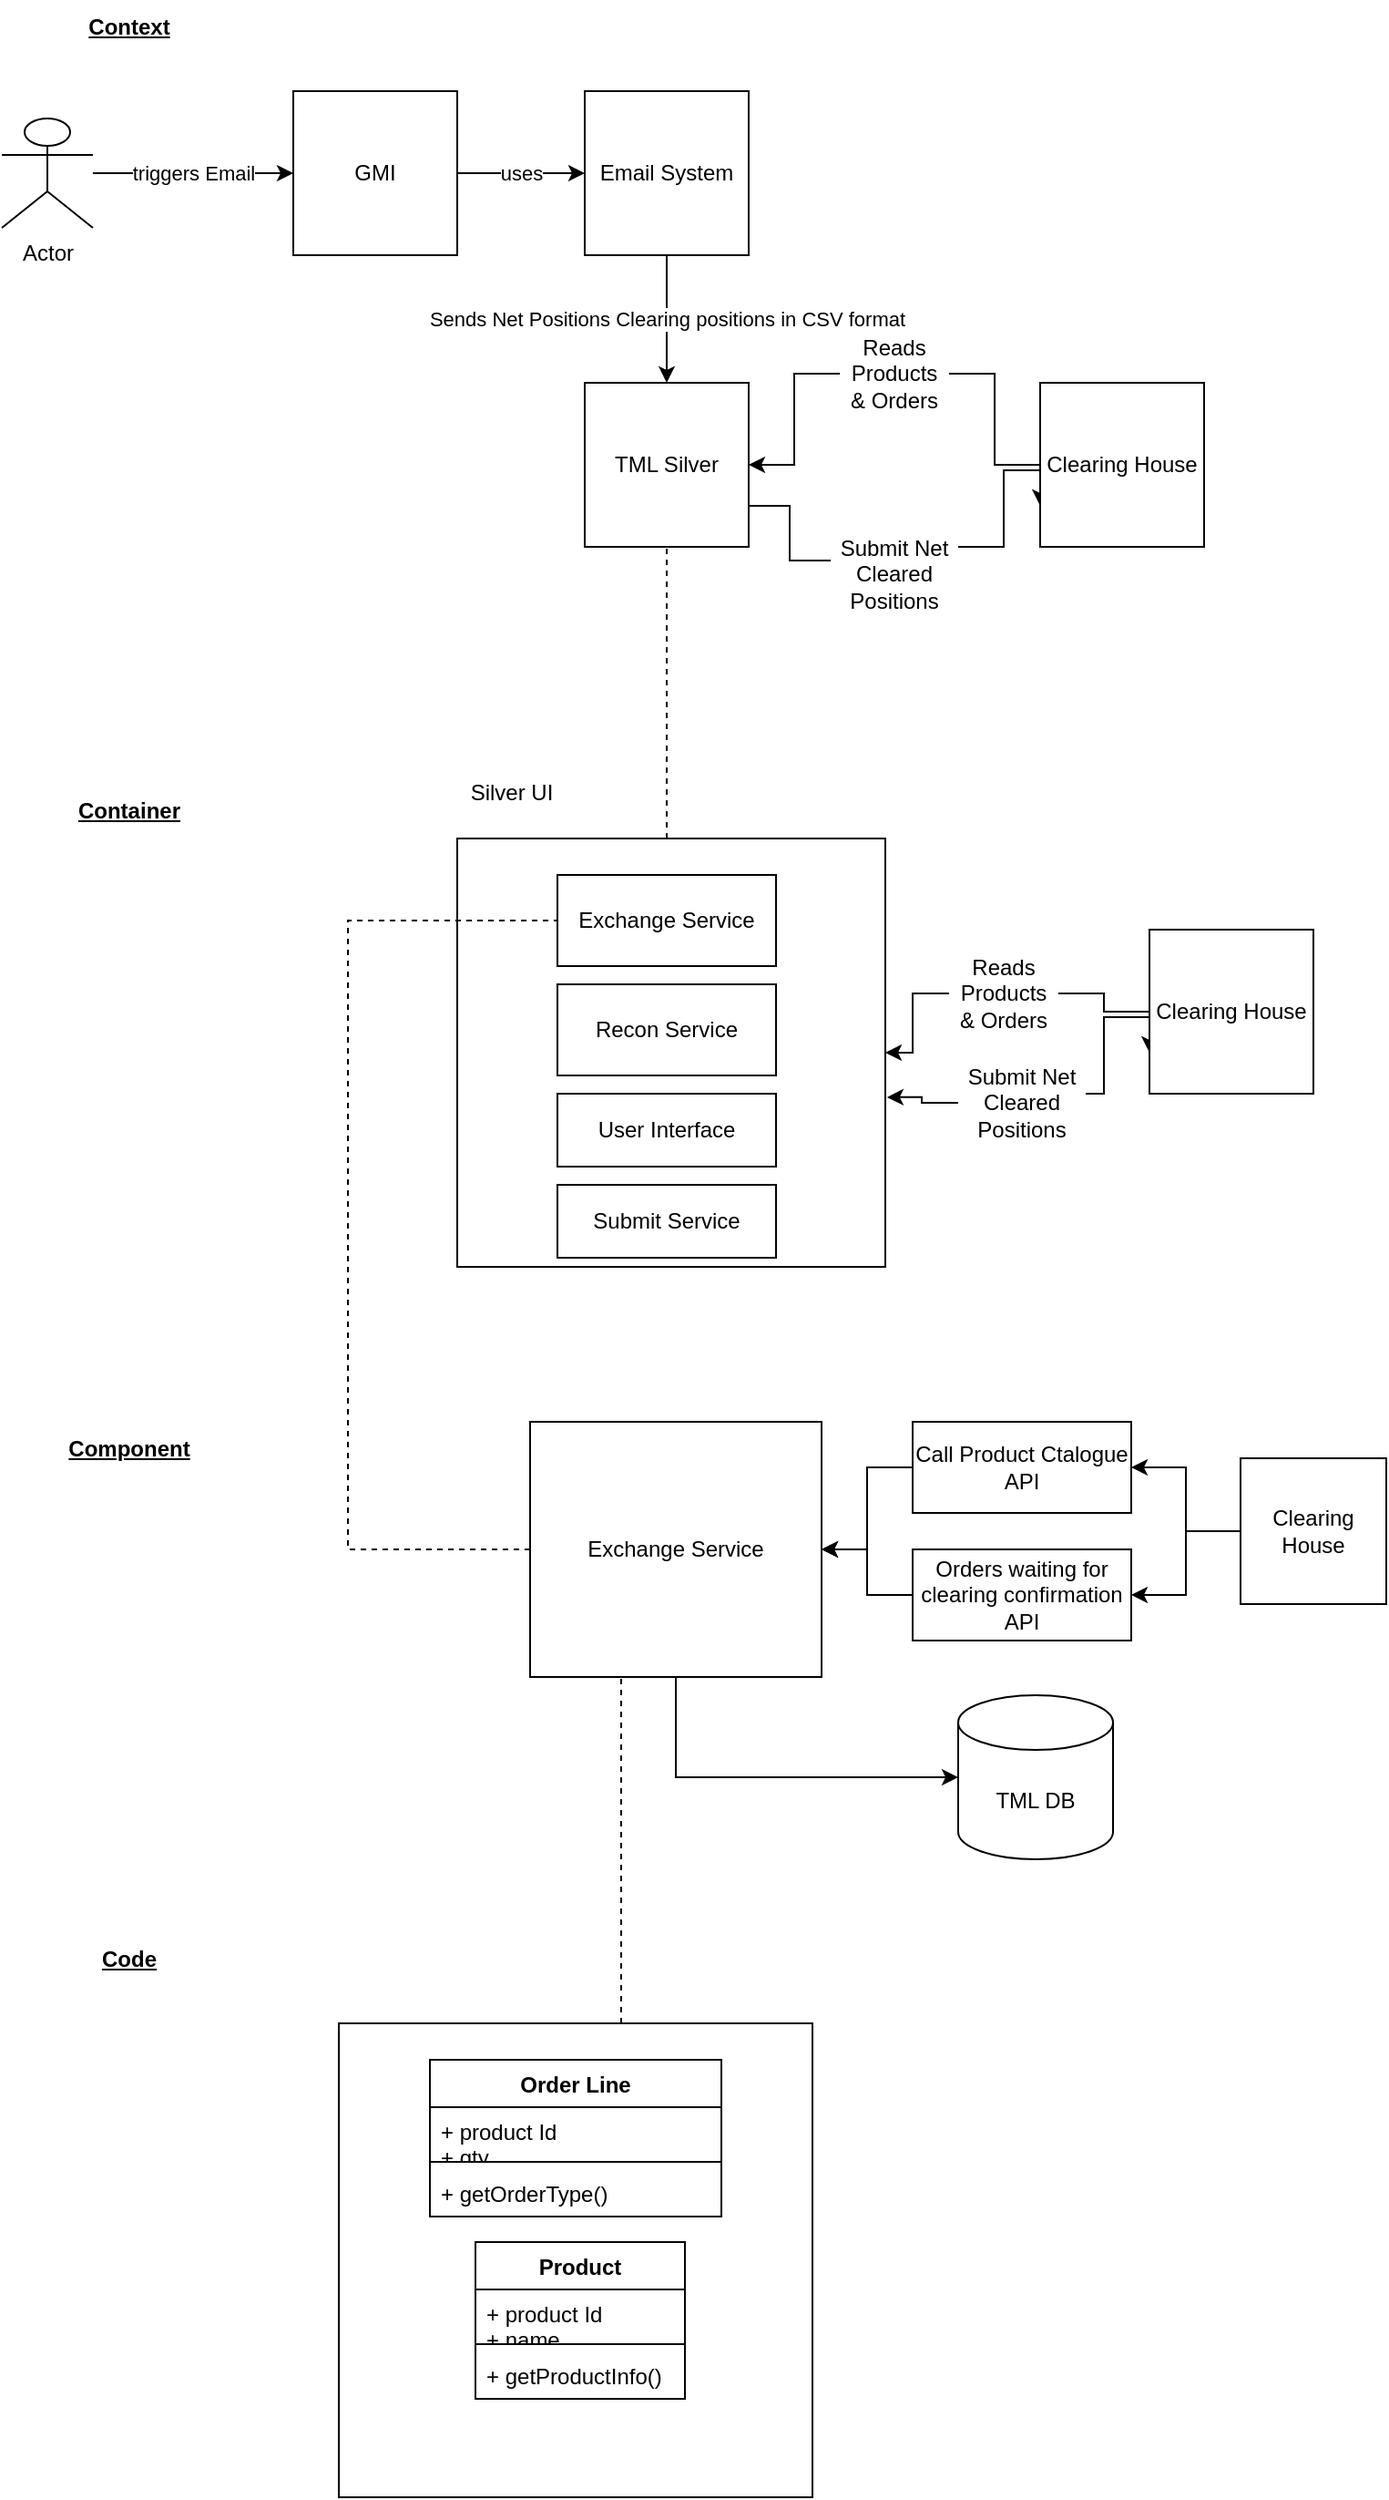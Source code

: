 <mxfile version="20.5.3" type="github"><diagram id="PagmhK4CyvRBTOZSEvgw" name="Page-1"><mxGraphModel dx="1108" dy="482" grid="1" gridSize="10" guides="1" tooltips="1" connect="1" arrows="1" fold="1" page="1" pageScale="1" pageWidth="850" pageHeight="1100" math="0" shadow="0"><root><mxCell id="0"/><mxCell id="1" parent="0"/><mxCell id="67XGYuobfnwNMwzyd7wL-5" value="uses" style="edgeStyle=orthogonalEdgeStyle;rounded=0;orthogonalLoop=1;jettySize=auto;html=1;entryX=0;entryY=0.5;entryDx=0;entryDy=0;" parent="1" source="67XGYuobfnwNMwzyd7wL-1" target="67XGYuobfnwNMwzyd7wL-4" edge="1"><mxGeometry relative="1" as="geometry"/></mxCell><mxCell id="67XGYuobfnwNMwzyd7wL-1" value="GMI" style="whiteSpace=wrap;html=1;aspect=fixed;" parent="1" vertex="1"><mxGeometry x="190" y="70" width="90" height="90" as="geometry"/></mxCell><mxCell id="67XGYuobfnwNMwzyd7wL-3" value="triggers Email" style="edgeStyle=orthogonalEdgeStyle;rounded=0;orthogonalLoop=1;jettySize=auto;html=1;entryX=0;entryY=0.5;entryDx=0;entryDy=0;" parent="1" source="67XGYuobfnwNMwzyd7wL-2" target="67XGYuobfnwNMwzyd7wL-1" edge="1"><mxGeometry relative="1" as="geometry"/></mxCell><mxCell id="67XGYuobfnwNMwzyd7wL-2" value="Actor" style="shape=umlActor;verticalLabelPosition=bottom;verticalAlign=top;html=1;outlineConnect=0;" parent="1" vertex="1"><mxGeometry x="30" y="85" width="50" height="60" as="geometry"/></mxCell><mxCell id="67XGYuobfnwNMwzyd7wL-7" value="Sends Net Positions Clearing positions in CSV format" style="edgeStyle=orthogonalEdgeStyle;rounded=0;orthogonalLoop=1;jettySize=auto;html=1;entryX=0.5;entryY=0;entryDx=0;entryDy=0;" parent="1" source="67XGYuobfnwNMwzyd7wL-4" target="67XGYuobfnwNMwzyd7wL-6" edge="1"><mxGeometry relative="1" as="geometry"/></mxCell><mxCell id="67XGYuobfnwNMwzyd7wL-4" value="Email System" style="whiteSpace=wrap;html=1;aspect=fixed;" parent="1" vertex="1"><mxGeometry x="350" y="70" width="90" height="90" as="geometry"/></mxCell><mxCell id="67XGYuobfnwNMwzyd7wL-15" style="edgeStyle=orthogonalEdgeStyle;rounded=0;orthogonalLoop=1;jettySize=auto;html=1;entryX=0;entryY=0.75;entryDx=0;entryDy=0;startArrow=none;" parent="1" source="67XGYuobfnwNMwzyd7wL-16" target="67XGYuobfnwNMwzyd7wL-8" edge="1"><mxGeometry relative="1" as="geometry"><Array as="points"><mxPoint x="580" y="320"/><mxPoint x="580" y="278"/></Array></mxGeometry></mxCell><mxCell id="67XGYuobfnwNMwzyd7wL-6" value="TML Silver" style="whiteSpace=wrap;html=1;aspect=fixed;" parent="1" vertex="1"><mxGeometry x="350" y="230" width="90" height="90" as="geometry"/></mxCell><mxCell id="67XGYuobfnwNMwzyd7wL-13" style="edgeStyle=orthogonalEdgeStyle;rounded=0;orthogonalLoop=1;jettySize=auto;html=1;entryX=1;entryY=0.5;entryDx=0;entryDy=0;startArrow=none;" parent="1" source="67XGYuobfnwNMwzyd7wL-12" target="67XGYuobfnwNMwzyd7wL-6" edge="1"><mxGeometry relative="1" as="geometry"/></mxCell><mxCell id="67XGYuobfnwNMwzyd7wL-8" value="Clearing House" style="whiteSpace=wrap;html=1;aspect=fixed;" parent="1" vertex="1"><mxGeometry x="600" y="230" width="90" height="90" as="geometry"/></mxCell><mxCell id="67XGYuobfnwNMwzyd7wL-12" value="Reads Products &amp;amp; Orders" style="text;html=1;strokeColor=none;fillColor=none;align=center;verticalAlign=middle;whiteSpace=wrap;rounded=0;" parent="1" vertex="1"><mxGeometry x="490" y="210" width="60" height="30" as="geometry"/></mxCell><mxCell id="67XGYuobfnwNMwzyd7wL-14" value="" style="edgeStyle=orthogonalEdgeStyle;rounded=0;orthogonalLoop=1;jettySize=auto;html=1;entryX=1;entryY=0.5;entryDx=0;entryDy=0;endArrow=none;" parent="1" source="67XGYuobfnwNMwzyd7wL-8" target="67XGYuobfnwNMwzyd7wL-12" edge="1"><mxGeometry relative="1" as="geometry"><mxPoint x="600" y="255" as="sourcePoint"/><mxPoint x="440" y="255" as="targetPoint"/></mxGeometry></mxCell><mxCell id="67XGYuobfnwNMwzyd7wL-16" value="Submit Net Cleared Positions" style="text;html=1;strokeColor=none;fillColor=none;align=center;verticalAlign=middle;whiteSpace=wrap;rounded=0;" parent="1" vertex="1"><mxGeometry x="485" y="320" width="70" height="30" as="geometry"/></mxCell><mxCell id="67XGYuobfnwNMwzyd7wL-17" value="" style="edgeStyle=orthogonalEdgeStyle;rounded=0;orthogonalLoop=1;jettySize=auto;html=1;endArrow=none;exitX=1;exitY=0.75;exitDx=0;exitDy=0;entryX=0;entryY=0.25;entryDx=0;entryDy=0;" parent="1" source="67XGYuobfnwNMwzyd7wL-6" target="67XGYuobfnwNMwzyd7wL-16" edge="1"><mxGeometry relative="1" as="geometry"><mxPoint x="440" y="277.5" as="sourcePoint"/><mxPoint x="470" y="300" as="targetPoint"/><Array as="points"/></mxGeometry></mxCell><mxCell id="67XGYuobfnwNMwzyd7wL-18" value="Context" style="text;html=1;strokeColor=none;fillColor=none;align=center;verticalAlign=middle;whiteSpace=wrap;rounded=0;fontStyle=5" parent="1" vertex="1"><mxGeometry x="70" y="20" width="60" height="30" as="geometry"/></mxCell><mxCell id="67XGYuobfnwNMwzyd7wL-20" value="" style="endArrow=none;dashed=1;html=1;rounded=0;entryX=0.5;entryY=1;entryDx=0;entryDy=0;" parent="1" target="67XGYuobfnwNMwzyd7wL-6" edge="1"><mxGeometry width="50" height="50" relative="1" as="geometry"><mxPoint x="395" y="480" as="sourcePoint"/><mxPoint x="450" y="290" as="targetPoint"/></mxGeometry></mxCell><mxCell id="67XGYuobfnwNMwzyd7wL-21" value="" style="whiteSpace=wrap;html=1;aspect=fixed;" parent="1" vertex="1"><mxGeometry x="280" y="480" width="235" height="235" as="geometry"/></mxCell><mxCell id="67XGYuobfnwNMwzyd7wL-22" value="Exchange Service" style="rounded=0;whiteSpace=wrap;html=1;" parent="1" vertex="1"><mxGeometry x="335" y="500" width="120" height="50" as="geometry"/></mxCell><mxCell id="67XGYuobfnwNMwzyd7wL-23" value="Recon Service" style="rounded=0;whiteSpace=wrap;html=1;" parent="1" vertex="1"><mxGeometry x="335" y="560" width="120" height="50" as="geometry"/></mxCell><mxCell id="67XGYuobfnwNMwzyd7wL-24" style="edgeStyle=orthogonalEdgeStyle;rounded=0;orthogonalLoop=1;jettySize=auto;html=1;entryX=0;entryY=0.75;entryDx=0;entryDy=0;startArrow=none;" parent="1" source="67XGYuobfnwNMwzyd7wL-28" target="67XGYuobfnwNMwzyd7wL-25" edge="1"><mxGeometry relative="1" as="geometry"><Array as="points"><mxPoint x="635" y="620"/><mxPoint x="635" y="578"/></Array></mxGeometry></mxCell><mxCell id="67XGYuobfnwNMwzyd7wL-25" value="Clearing House" style="whiteSpace=wrap;html=1;aspect=fixed;" parent="1" vertex="1"><mxGeometry x="660" y="530" width="90" height="90" as="geometry"/></mxCell><mxCell id="67XGYuobfnwNMwzyd7wL-29" style="edgeStyle=orthogonalEdgeStyle;rounded=0;orthogonalLoop=1;jettySize=auto;html=1;" parent="1" source="67XGYuobfnwNMwzyd7wL-26" target="67XGYuobfnwNMwzyd7wL-21" edge="1"><mxGeometry relative="1" as="geometry"/></mxCell><mxCell id="67XGYuobfnwNMwzyd7wL-26" value="Reads Products &amp;amp; Orders" style="text;html=1;strokeColor=none;fillColor=none;align=center;verticalAlign=middle;whiteSpace=wrap;rounded=0;" parent="1" vertex="1"><mxGeometry x="550" y="550" width="60" height="30" as="geometry"/></mxCell><mxCell id="67XGYuobfnwNMwzyd7wL-27" value="" style="edgeStyle=orthogonalEdgeStyle;rounded=0;orthogonalLoop=1;jettySize=auto;html=1;entryX=1;entryY=0.5;entryDx=0;entryDy=0;endArrow=none;" parent="1" source="67XGYuobfnwNMwzyd7wL-25" target="67XGYuobfnwNMwzyd7wL-26" edge="1"><mxGeometry relative="1" as="geometry"><mxPoint x="655" y="555" as="sourcePoint"/><mxPoint x="495" y="555" as="targetPoint"/></mxGeometry></mxCell><mxCell id="67XGYuobfnwNMwzyd7wL-30" style="edgeStyle=orthogonalEdgeStyle;rounded=0;orthogonalLoop=1;jettySize=auto;html=1;entryX=1.004;entryY=0.604;entryDx=0;entryDy=0;entryPerimeter=0;" parent="1" source="67XGYuobfnwNMwzyd7wL-28" target="67XGYuobfnwNMwzyd7wL-21" edge="1"><mxGeometry relative="1" as="geometry"/></mxCell><mxCell id="67XGYuobfnwNMwzyd7wL-28" value="Submit Net Cleared Positions" style="text;html=1;strokeColor=none;fillColor=none;align=center;verticalAlign=middle;whiteSpace=wrap;rounded=0;" parent="1" vertex="1"><mxGeometry x="555" y="610" width="70" height="30" as="geometry"/></mxCell><mxCell id="67XGYuobfnwNMwzyd7wL-31" value="User Interface" style="rounded=0;whiteSpace=wrap;html=1;" parent="1" vertex="1"><mxGeometry x="335" y="620" width="120" height="40" as="geometry"/></mxCell><mxCell id="67XGYuobfnwNMwzyd7wL-32" value="Submit Service" style="rounded=0;whiteSpace=wrap;html=1;" parent="1" vertex="1"><mxGeometry x="335" y="670" width="120" height="40" as="geometry"/></mxCell><mxCell id="67XGYuobfnwNMwzyd7wL-33" value="Silver UI" style="text;html=1;strokeColor=none;fillColor=none;align=center;verticalAlign=middle;whiteSpace=wrap;rounded=0;" parent="1" vertex="1"><mxGeometry x="280" y="440" width="60" height="30" as="geometry"/></mxCell><mxCell id="67XGYuobfnwNMwzyd7wL-34" value="" style="endArrow=none;dashed=1;html=1;rounded=0;entryX=0;entryY=0.5;entryDx=0;entryDy=0;exitX=0;exitY=0.5;exitDx=0;exitDy=0;" parent="1" source="67XGYuobfnwNMwzyd7wL-37" target="67XGYuobfnwNMwzyd7wL-22" edge="1"><mxGeometry width="50" height="50" relative="1" as="geometry"><mxPoint x="220" y="810" as="sourcePoint"/><mxPoint x="430" y="710" as="targetPoint"/><Array as="points"><mxPoint x="220" y="870"/><mxPoint x="220" y="525"/><mxPoint x="240" y="525"/></Array></mxGeometry></mxCell><mxCell id="67XGYuobfnwNMwzyd7wL-35" value="Container" style="text;html=1;strokeColor=none;fillColor=none;align=center;verticalAlign=middle;whiteSpace=wrap;rounded=0;fontStyle=5" parent="1" vertex="1"><mxGeometry x="70" y="450" width="60" height="30" as="geometry"/></mxCell><mxCell id="67XGYuobfnwNMwzyd7wL-47" style="edgeStyle=orthogonalEdgeStyle;rounded=0;orthogonalLoop=1;jettySize=auto;html=1;entryX=0;entryY=0.5;entryDx=0;entryDy=0;entryPerimeter=0;" parent="1" source="67XGYuobfnwNMwzyd7wL-37" target="67XGYuobfnwNMwzyd7wL-46" edge="1"><mxGeometry relative="1" as="geometry"><Array as="points"><mxPoint x="400" y="995"/></Array></mxGeometry></mxCell><mxCell id="67XGYuobfnwNMwzyd7wL-37" value="Exchange Service" style="rounded=0;whiteSpace=wrap;html=1;" parent="1" vertex="1"><mxGeometry x="320" y="800" width="160" height="140" as="geometry"/></mxCell><mxCell id="67XGYuobfnwNMwzyd7wL-43" style="edgeStyle=orthogonalEdgeStyle;rounded=0;orthogonalLoop=1;jettySize=auto;html=1;entryX=1;entryY=0.5;entryDx=0;entryDy=0;" parent="1" source="67XGYuobfnwNMwzyd7wL-39" target="67XGYuobfnwNMwzyd7wL-37" edge="1"><mxGeometry relative="1" as="geometry"/></mxCell><mxCell id="67XGYuobfnwNMwzyd7wL-39" value="Call Product Ctalogue API" style="rounded=0;whiteSpace=wrap;html=1;" parent="1" vertex="1"><mxGeometry x="530" y="800" width="120" height="50" as="geometry"/></mxCell><mxCell id="67XGYuobfnwNMwzyd7wL-45" style="edgeStyle=orthogonalEdgeStyle;rounded=0;orthogonalLoop=1;jettySize=auto;html=1;" parent="1" source="67XGYuobfnwNMwzyd7wL-40" target="67XGYuobfnwNMwzyd7wL-37" edge="1"><mxGeometry relative="1" as="geometry"/></mxCell><mxCell id="67XGYuobfnwNMwzyd7wL-40" value="Orders waiting for clearing confirmation API" style="rounded=0;whiteSpace=wrap;html=1;" parent="1" vertex="1"><mxGeometry x="530" y="870" width="120" height="50" as="geometry"/></mxCell><mxCell id="67XGYuobfnwNMwzyd7wL-42" style="edgeStyle=orthogonalEdgeStyle;rounded=0;orthogonalLoop=1;jettySize=auto;html=1;entryX=1;entryY=0.5;entryDx=0;entryDy=0;" parent="1" source="67XGYuobfnwNMwzyd7wL-41" target="67XGYuobfnwNMwzyd7wL-39" edge="1"><mxGeometry relative="1" as="geometry"/></mxCell><mxCell id="67XGYuobfnwNMwzyd7wL-44" style="edgeStyle=orthogonalEdgeStyle;rounded=0;orthogonalLoop=1;jettySize=auto;html=1;entryX=1;entryY=0.5;entryDx=0;entryDy=0;" parent="1" source="67XGYuobfnwNMwzyd7wL-41" target="67XGYuobfnwNMwzyd7wL-40" edge="1"><mxGeometry relative="1" as="geometry"/></mxCell><mxCell id="67XGYuobfnwNMwzyd7wL-41" value="Clearing House" style="whiteSpace=wrap;html=1;aspect=fixed;" parent="1" vertex="1"><mxGeometry x="710" y="820" width="80" height="80" as="geometry"/></mxCell><mxCell id="67XGYuobfnwNMwzyd7wL-46" value="TML DB" style="shape=cylinder3;whiteSpace=wrap;html=1;boundedLbl=1;backgroundOutline=1;size=15;" parent="1" vertex="1"><mxGeometry x="555" y="950" width="85" height="90" as="geometry"/></mxCell><mxCell id="67XGYuobfnwNMwzyd7wL-48" value="Component" style="text;html=1;strokeColor=none;fillColor=none;align=center;verticalAlign=middle;whiteSpace=wrap;rounded=0;fontStyle=5" parent="1" vertex="1"><mxGeometry x="70" y="800" width="60" height="30" as="geometry"/></mxCell><mxCell id="67XGYuobfnwNMwzyd7wL-49" value="" style="endArrow=none;dashed=1;html=1;rounded=0;" parent="1" edge="1"><mxGeometry width="50" height="50" relative="1" as="geometry"><mxPoint x="370" y="1130" as="sourcePoint"/><mxPoint x="370" y="940" as="targetPoint"/></mxGeometry></mxCell><mxCell id="67XGYuobfnwNMwzyd7wL-50" value="" style="whiteSpace=wrap;html=1;aspect=fixed;" parent="1" vertex="1"><mxGeometry x="215" y="1130" width="260" height="260" as="geometry"/></mxCell><mxCell id="67XGYuobfnwNMwzyd7wL-51" value="Code" style="text;html=1;strokeColor=none;fillColor=none;align=center;verticalAlign=middle;whiteSpace=wrap;rounded=0;fontStyle=5" parent="1" vertex="1"><mxGeometry x="70" y="1080" width="60" height="30" as="geometry"/></mxCell><mxCell id="67XGYuobfnwNMwzyd7wL-52" value="Order Line" style="swimlane;fontStyle=1;align=center;verticalAlign=top;childLayout=stackLayout;horizontal=1;startSize=26;horizontalStack=0;resizeParent=1;resizeParentMax=0;resizeLast=0;collapsible=1;marginBottom=0;" parent="1" vertex="1"><mxGeometry x="265" y="1150" width="160" height="86" as="geometry"/></mxCell><mxCell id="67XGYuobfnwNMwzyd7wL-53" value="+ product Id&#10;+ qty" style="text;strokeColor=none;fillColor=none;align=left;verticalAlign=top;spacingLeft=4;spacingRight=4;overflow=hidden;rotatable=0;points=[[0,0.5],[1,0.5]];portConstraint=eastwest;" parent="67XGYuobfnwNMwzyd7wL-52" vertex="1"><mxGeometry y="26" width="160" height="26" as="geometry"/></mxCell><mxCell id="67XGYuobfnwNMwzyd7wL-54" value="" style="line;strokeWidth=1;fillColor=none;align=left;verticalAlign=middle;spacingTop=-1;spacingLeft=3;spacingRight=3;rotatable=0;labelPosition=right;points=[];portConstraint=eastwest;strokeColor=inherit;" parent="67XGYuobfnwNMwzyd7wL-52" vertex="1"><mxGeometry y="52" width="160" height="8" as="geometry"/></mxCell><mxCell id="67XGYuobfnwNMwzyd7wL-55" value="+ getOrderType()" style="text;strokeColor=none;fillColor=none;align=left;verticalAlign=top;spacingLeft=4;spacingRight=4;overflow=hidden;rotatable=0;points=[[0,0.5],[1,0.5]];portConstraint=eastwest;" parent="67XGYuobfnwNMwzyd7wL-52" vertex="1"><mxGeometry y="60" width="160" height="26" as="geometry"/></mxCell><mxCell id="67XGYuobfnwNMwzyd7wL-56" value="Product" style="swimlane;fontStyle=1;align=center;verticalAlign=top;childLayout=stackLayout;horizontal=1;startSize=26;horizontalStack=0;resizeParent=1;resizeParentMax=0;resizeLast=0;collapsible=1;marginBottom=0;" parent="1" vertex="1"><mxGeometry x="290" y="1250" width="115" height="86" as="geometry"/></mxCell><mxCell id="67XGYuobfnwNMwzyd7wL-57" value="+ product Id&#10;+ name" style="text;strokeColor=none;fillColor=none;align=left;verticalAlign=top;spacingLeft=4;spacingRight=4;overflow=hidden;rotatable=0;points=[[0,0.5],[1,0.5]];portConstraint=eastwest;" parent="67XGYuobfnwNMwzyd7wL-56" vertex="1"><mxGeometry y="26" width="115" height="26" as="geometry"/></mxCell><mxCell id="67XGYuobfnwNMwzyd7wL-58" value="" style="line;strokeWidth=1;fillColor=none;align=left;verticalAlign=middle;spacingTop=-1;spacingLeft=3;spacingRight=3;rotatable=0;labelPosition=right;points=[];portConstraint=eastwest;strokeColor=inherit;" parent="67XGYuobfnwNMwzyd7wL-56" vertex="1"><mxGeometry y="52" width="115" height="8" as="geometry"/></mxCell><mxCell id="67XGYuobfnwNMwzyd7wL-59" value="+ getProductInfo()" style="text;strokeColor=none;fillColor=none;align=left;verticalAlign=top;spacingLeft=4;spacingRight=4;overflow=hidden;rotatable=0;points=[[0,0.5],[1,0.5]];portConstraint=eastwest;" parent="67XGYuobfnwNMwzyd7wL-56" vertex="1"><mxGeometry y="60" width="115" height="26" as="geometry"/></mxCell></root></mxGraphModel></diagram></mxfile>